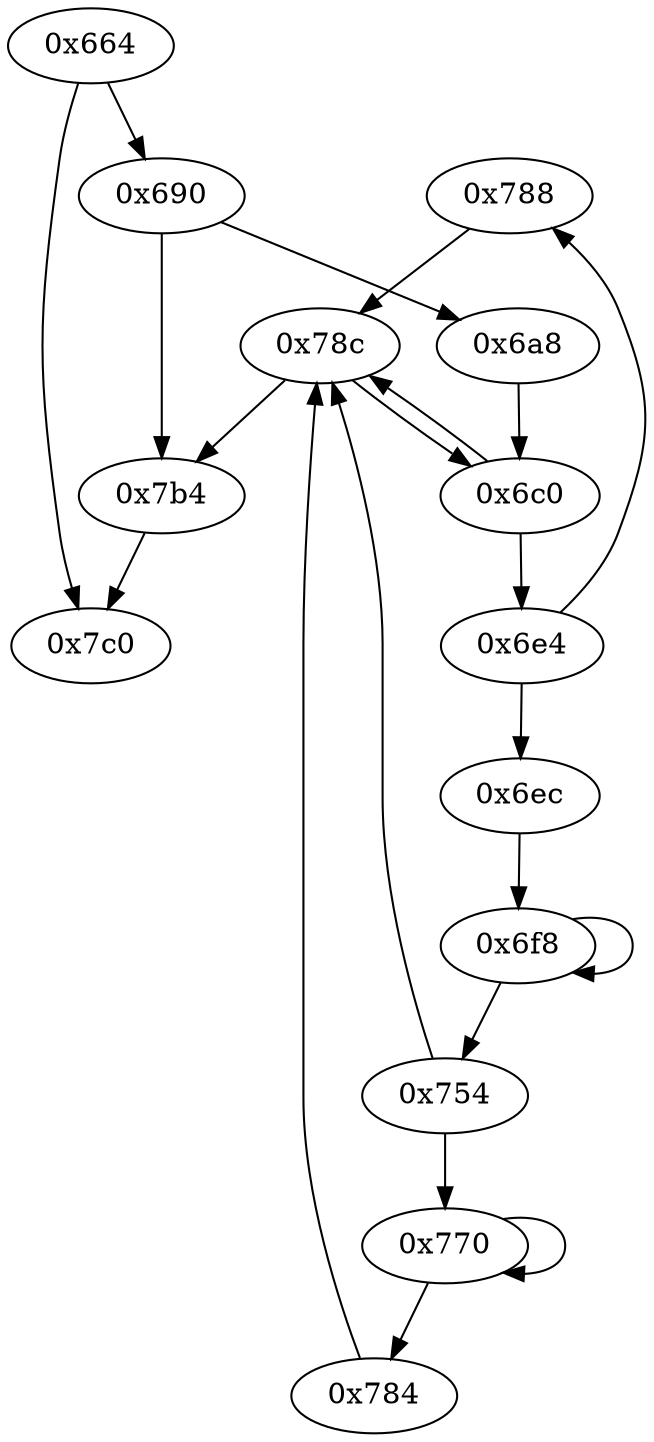 digraph "" {
	"0x788"	 [opcode="[u'mov']"];
	"0x78c"	 [opcode="[u'ldr', u'mov', u'smull', u'asr', u'add', u'add', u'cmp', u'mov', u'mov', u'b']"];
	"0x788" -> "0x78c";
	"0x664"	 [opcode="[u'push', u'add', u'sub', u'mov', u'ldr', u'mov', u'cmp', u'ldr', u'ldr', u'str', u'b']"];
	"0x690"	 [opcode="[u'ldr', u'mov', u'mov', u'ldrb', u'cmp', u'b']"];
	"0x664" -> "0x690";
	"0x7c0"	 [opcode="[u'ldr', u'ldr', u'ldr', u'ldr', u'sub', u'mov', u'sub', u'pop']"];
	"0x664" -> "0x7c0";
	"0x7b4"	 [opcode="[u'ldr', u'add', u'bl']"];
	"0x7b4" -> "0x7c0";
	"0x6ec"	 [opcode="[u'mov', u'mov', u'mov']"];
	"0x6f8"	 [opcode="[u'ldr', u'smull', u'asr', u'add', u'add', u'sub', u'smull', u'asr', u'mov', u'add', u'add', u'sub', u'add', u'add', u'add', u'bic', \
u'asr', u'mov', u'sub', u'str', u'orr', u'add', u'b']"];
	"0x6ec" -> "0x6f8";
	"0x690" -> "0x7b4";
	"0x6a8"	 [opcode="[u'ldr', u'mov', u'mov', u'sub', u'ldrb', u'mov']"];
	"0x690" -> "0x6a8";
	"0x6c0"	 [opcode="[u'ldr', u'mul', u'smull', u'asr', u'add', u'add', u'sub', u'cmp', u'b']"];
	"0x6e4"	 [opcode="[u'orr', u'b']"];
	"0x6c0" -> "0x6e4";
	"0x6c0" -> "0x78c";
	"0x6a8" -> "0x6c0";
	"0x784"	 [opcode="[u'b']"];
	"0x784" -> "0x78c";
	"0x6f8" -> "0x6f8";
	"0x754"	 [opcode="[u'add', u'mov', u'cmp', u'str', u'add', u'cmp', u'b']"];
	"0x6f8" -> "0x754";
	"0x770"	 [opcode="[u'ldr', u'add', u'sub', u'add', u'b']"];
	"0x754" -> "0x770";
	"0x754" -> "0x78c";
	"0x770" -> "0x784";
	"0x770" -> "0x770";
	"0x6e4" -> "0x788";
	"0x6e4" -> "0x6ec";
	"0x78c" -> "0x7b4";
	"0x78c" -> "0x6c0";
}
